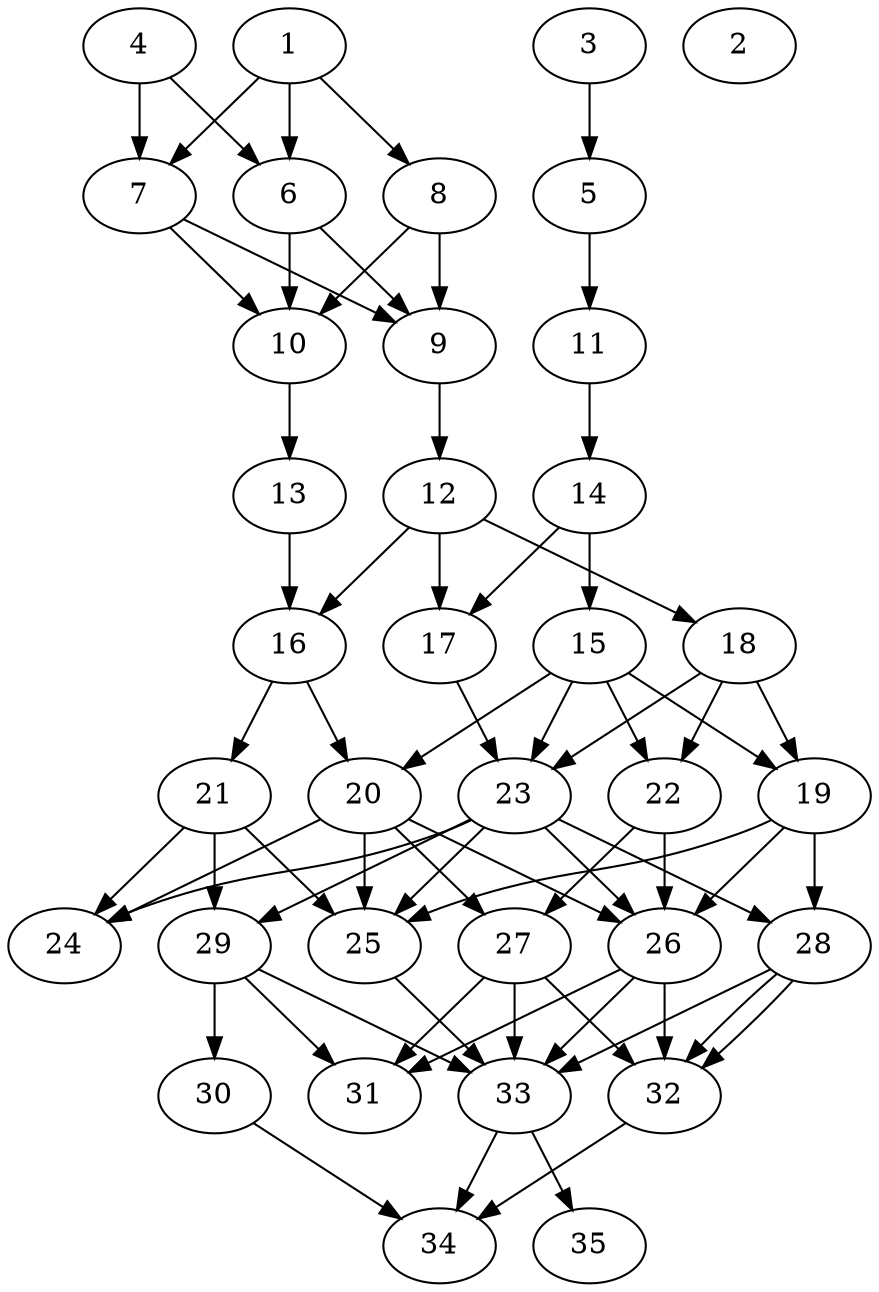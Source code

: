 // DAG automatically generated by daggen at Thu Oct  3 14:05:36 2019
// ./daggen --dot -n 35 --ccr 0.4 --fat 0.5 --regular 0.7 --density 0.7 --mindata 5242880 --maxdata 52428800 
digraph G {
  1 [size="18803200", alpha="0.16", expect_size="7521280"] 
  1 -> 6 [size ="7521280"]
  1 -> 7 [size ="7521280"]
  1 -> 8 [size ="7521280"]
  2 [size="24727040", alpha="0.02", expect_size="9890816"] 
  3 [size="38812160", alpha="0.07", expect_size="15524864"] 
  3 -> 5 [size ="15524864"]
  4 [size="71283200", alpha="0.09", expect_size="28513280"] 
  4 -> 6 [size ="28513280"]
  4 -> 7 [size ="28513280"]
  5 [size="46581760", alpha="0.19", expect_size="18632704"] 
  5 -> 11 [size ="18632704"]
  6 [size="116584960", alpha="0.13", expect_size="46633984"] 
  6 -> 9 [size ="46633984"]
  6 -> 10 [size ="46633984"]
  7 [size="111928320", alpha="0.01", expect_size="44771328"] 
  7 -> 9 [size ="44771328"]
  7 -> 10 [size ="44771328"]
  8 [size="78202880", alpha="0.05", expect_size="31281152"] 
  8 -> 9 [size ="31281152"]
  8 -> 10 [size ="31281152"]
  9 [size="84715520", alpha="0.11", expect_size="33886208"] 
  9 -> 12 [size ="33886208"]
  10 [size="45716480", alpha="0.16", expect_size="18286592"] 
  10 -> 13 [size ="18286592"]
  11 [size="126400000", alpha="0.07", expect_size="50560000"] 
  11 -> 14 [size ="50560000"]
  12 [size="100725760", alpha="0.10", expect_size="40290304"] 
  12 -> 16 [size ="40290304"]
  12 -> 17 [size ="40290304"]
  12 -> 18 [size ="40290304"]
  13 [size="110264320", alpha="0.03", expect_size="44105728"] 
  13 -> 16 [size ="44105728"]
  14 [size="34713600", alpha="0.00", expect_size="13885440"] 
  14 -> 15 [size ="13885440"]
  14 -> 17 [size ="13885440"]
  15 [size="90667520", alpha="0.06", expect_size="36267008"] 
  15 -> 19 [size ="36267008"]
  15 -> 20 [size ="36267008"]
  15 -> 22 [size ="36267008"]
  15 -> 23 [size ="36267008"]
  16 [size="82721280", alpha="0.08", expect_size="33088512"] 
  16 -> 20 [size ="33088512"]
  16 -> 21 [size ="33088512"]
  17 [size="42667520", alpha="0.16", expect_size="17067008"] 
  17 -> 23 [size ="17067008"]
  18 [size="49960960", alpha="0.13", expect_size="19984384"] 
  18 -> 19 [size ="19984384"]
  18 -> 22 [size ="19984384"]
  18 -> 23 [size ="19984384"]
  19 [size="80437760", alpha="0.12", expect_size="32175104"] 
  19 -> 25 [size ="32175104"]
  19 -> 26 [size ="32175104"]
  19 -> 28 [size ="32175104"]
  20 [size="29460480", alpha="0.08", expect_size="11784192"] 
  20 -> 24 [size ="11784192"]
  20 -> 25 [size ="11784192"]
  20 -> 26 [size ="11784192"]
  20 -> 27 [size ="11784192"]
  21 [size="122513920", alpha="0.05", expect_size="49005568"] 
  21 -> 24 [size ="49005568"]
  21 -> 25 [size ="49005568"]
  21 -> 29 [size ="49005568"]
  22 [size="43855360", alpha="0.04", expect_size="17542144"] 
  22 -> 26 [size ="17542144"]
  22 -> 27 [size ="17542144"]
  23 [size="100702720", alpha="0.07", expect_size="40281088"] 
  23 -> 24 [size ="40281088"]
  23 -> 25 [size ="40281088"]
  23 -> 26 [size ="40281088"]
  23 -> 28 [size ="40281088"]
  23 -> 29 [size ="40281088"]
  24 [size="115737600", alpha="0.01", expect_size="46295040"] 
  25 [size="116503040", alpha="0.19", expect_size="46601216"] 
  25 -> 33 [size ="46601216"]
  26 [size="33597440", alpha="0.16", expect_size="13438976"] 
  26 -> 31 [size ="13438976"]
  26 -> 32 [size ="13438976"]
  26 -> 33 [size ="13438976"]
  27 [size="78231040", alpha="0.09", expect_size="31292416"] 
  27 -> 31 [size ="31292416"]
  27 -> 32 [size ="31292416"]
  27 -> 33 [size ="31292416"]
  28 [size="57233920", alpha="0.13", expect_size="22893568"] 
  28 -> 32 [size ="22893568"]
  28 -> 32 [size ="22893568"]
  28 -> 33 [size ="22893568"]
  29 [size="16104960", alpha="0.09", expect_size="6441984"] 
  29 -> 30 [size ="6441984"]
  29 -> 31 [size ="6441984"]
  29 -> 33 [size ="6441984"]
  30 [size="87895040", alpha="0.11", expect_size="35158016"] 
  30 -> 34 [size ="35158016"]
  31 [size="18160640", alpha="0.12", expect_size="7264256"] 
  32 [size="48529920", alpha="0.08", expect_size="19411968"] 
  32 -> 34 [size ="19411968"]
  33 [size="72655360", alpha="0.01", expect_size="29062144"] 
  33 -> 34 [size ="29062144"]
  33 -> 35 [size ="29062144"]
  34 [size="116247040", alpha="0.17", expect_size="46498816"] 
  35 [size="119511040", alpha="0.06", expect_size="47804416"] 
}
